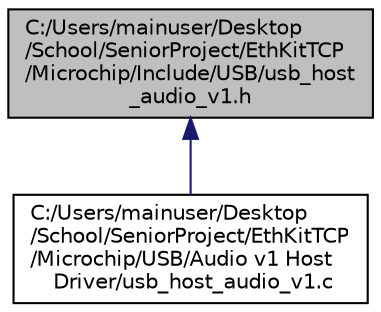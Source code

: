 digraph "C:/Users/mainuser/Desktop/School/SeniorProject/EthKitTCP/Microchip/Include/USB/usb_host_audio_v1.h"
{
  edge [fontname="Helvetica",fontsize="10",labelfontname="Helvetica",labelfontsize="10"];
  node [fontname="Helvetica",fontsize="10",shape=record];
  Node1 [label="C:/Users/mainuser/Desktop\l/School/SeniorProject/EthKitTCP\l/Microchip/Include/USB/usb_host\l_audio_v1.h",height=0.2,width=0.4,color="black", fillcolor="grey75", style="filled", fontcolor="black"];
  Node1 -> Node2 [dir="back",color="midnightblue",fontsize="10",style="solid",fontname="Helvetica"];
  Node2 [label="C:/Users/mainuser/Desktop\l/School/SeniorProject/EthKitTCP\l/Microchip/USB/Audio v1 Host\l Driver/usb_host_audio_v1.c",height=0.2,width=0.4,color="black", fillcolor="white", style="filled",URL="$usb__host__audio__v1_8c.html"];
}
